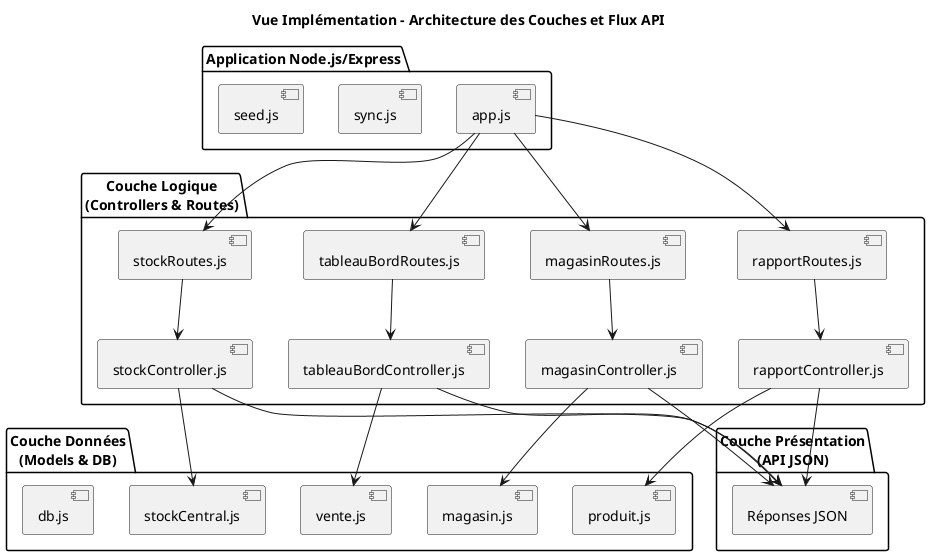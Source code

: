 @startuml
title Vue Implémentation – Architecture des Couches et Flux API

package "Application Node.js/Express" {
  [app.js]
  [sync.js]
  [seed.js]
}

package "Couche Logique\n(Controllers & Routes)" {
  [rapportController.js]
  [magasinController.js]
  [tableauBordController.js]
  [stockController.js]
  [rapportRoutes.js]
  [magasinRoutes.js]
  [tableauBordRoutes.js]
  [stockRoutes.js]
}

package "Couche Données\n(Models & DB)" {
  [produit.js]
  [magasin.js]
  [vente.js]
  [stockCentral.js]
  [db.js]
}

package "Couche Présentation\n(API JSON)" {
  [Réponses JSON]
}

[app.js] --> [rapportRoutes.js]
[app.js] --> [magasinRoutes.js]
[app.js] --> [tableauBordRoutes.js]
[app.js] --> [stockRoutes.js]

[rapportRoutes.js] --> [rapportController.js]
[magasinRoutes.js] --> [magasinController.js]
[tableauBordRoutes.js] --> [tableauBordController.js]
[stockRoutes.js] --> [stockController.js]

[rapportController.js] --> [produit.js]
[magasinController.js] --> [magasin.js]
[tableauBordController.js] --> [vente.js]
[stockController.js] --> [stockCentral.js]

[rapportController.js] --> [Réponses JSON]
[magasinController.js] --> [Réponses JSON]
[tableauBordController.js] --> [Réponses JSON]
[stockController.js] --> [Réponses JSON]

@enduml